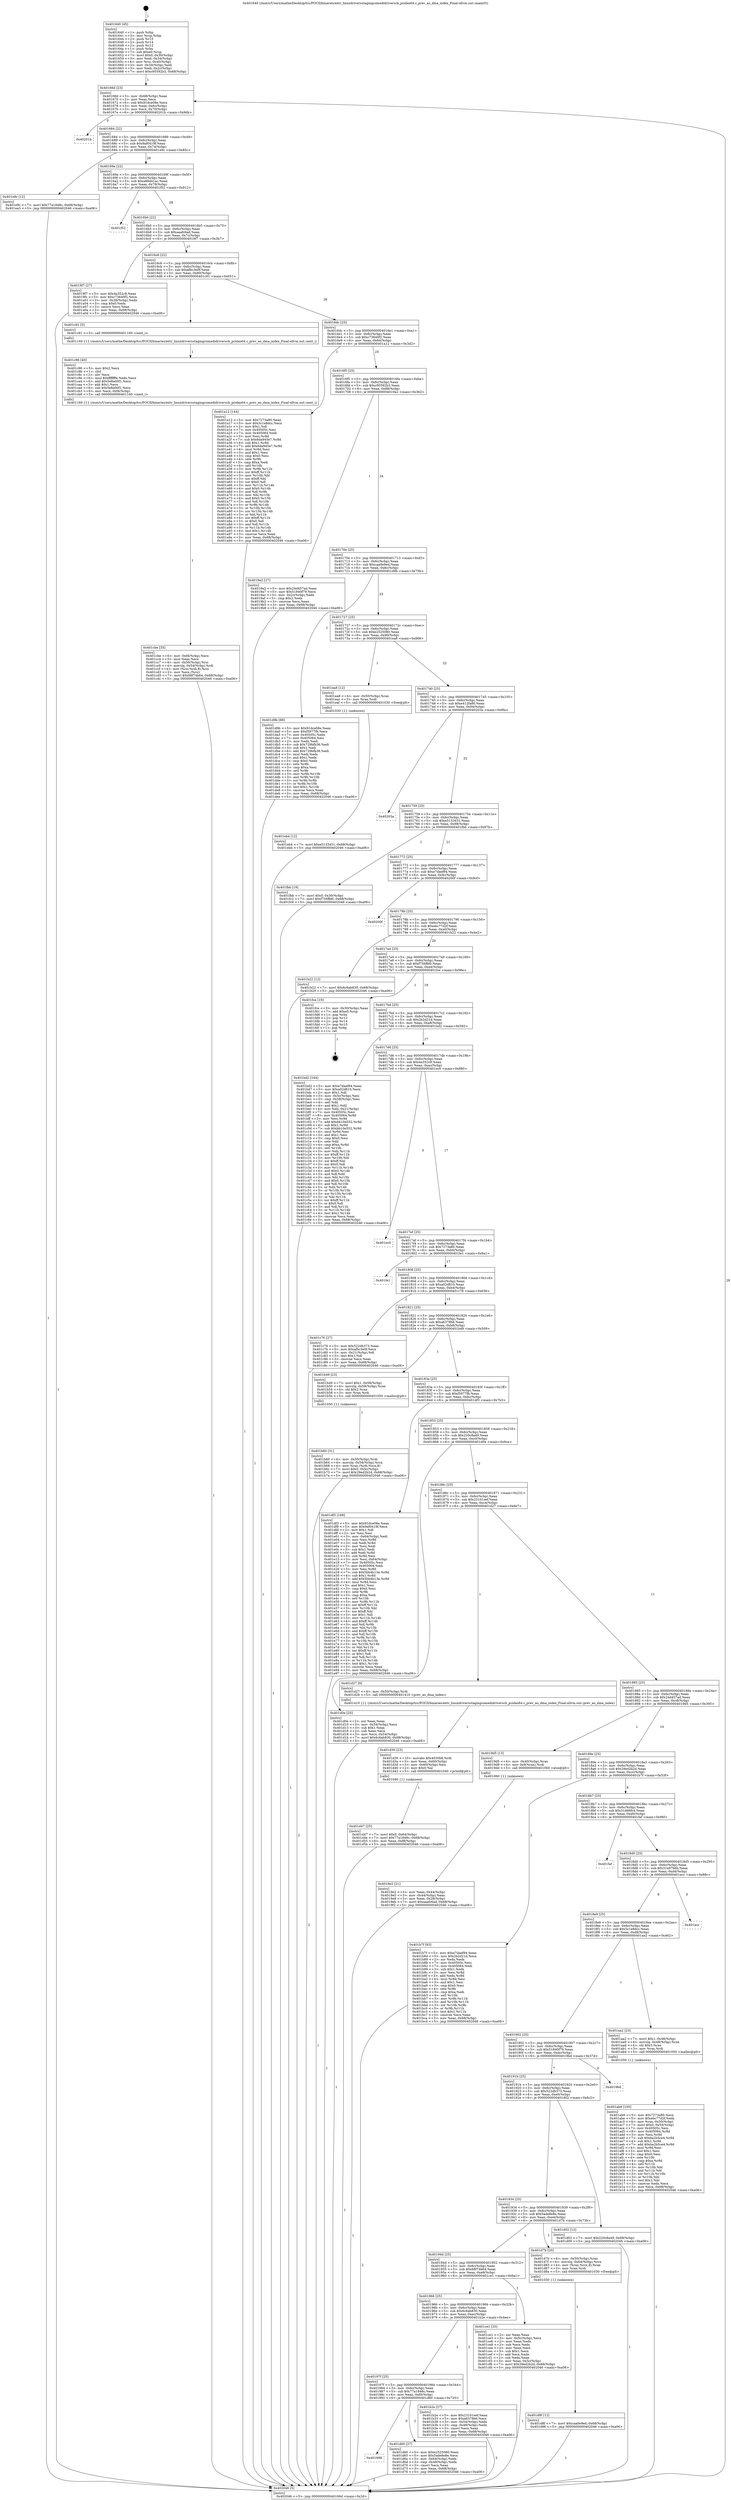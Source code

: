 digraph "0x401640" {
  label = "0x401640 (/mnt/c/Users/mathe/Desktop/tcc/POCII/binaries/extr_linuxdriversstagingcomedidriverscb_pcidas64.c_prev_ao_dma_index_Final-ollvm.out::main(0))"
  labelloc = "t"
  node[shape=record]

  Entry [label="",width=0.3,height=0.3,shape=circle,fillcolor=black,style=filled]
  "0x40166d" [label="{
     0x40166d [23]\l
     | [instrs]\l
     &nbsp;&nbsp;0x40166d \<+3\>: mov -0x68(%rbp),%eax\l
     &nbsp;&nbsp;0x401670 \<+2\>: mov %eax,%ecx\l
     &nbsp;&nbsp;0x401672 \<+6\>: sub $0x91dce08e,%ecx\l
     &nbsp;&nbsp;0x401678 \<+3\>: mov %eax,-0x6c(%rbp)\l
     &nbsp;&nbsp;0x40167b \<+3\>: mov %ecx,-0x70(%rbp)\l
     &nbsp;&nbsp;0x40167e \<+6\>: je 000000000040201b \<main+0x9db\>\l
  }"]
  "0x40201b" [label="{
     0x40201b\l
  }", style=dashed]
  "0x401684" [label="{
     0x401684 [22]\l
     | [instrs]\l
     &nbsp;&nbsp;0x401684 \<+5\>: jmp 0000000000401689 \<main+0x49\>\l
     &nbsp;&nbsp;0x401689 \<+3\>: mov -0x6c(%rbp),%eax\l
     &nbsp;&nbsp;0x40168c \<+5\>: sub $0x9af0419f,%eax\l
     &nbsp;&nbsp;0x401691 \<+3\>: mov %eax,-0x74(%rbp)\l
     &nbsp;&nbsp;0x401694 \<+6\>: je 0000000000401e9c \<main+0x85c\>\l
  }"]
  Exit [label="",width=0.3,height=0.3,shape=circle,fillcolor=black,style=filled,peripheries=2]
  "0x401e9c" [label="{
     0x401e9c [12]\l
     | [instrs]\l
     &nbsp;&nbsp;0x401e9c \<+7\>: movl $0x77a1848c,-0x68(%rbp)\l
     &nbsp;&nbsp;0x401ea3 \<+5\>: jmp 0000000000402046 \<main+0xa06\>\l
  }"]
  "0x40169a" [label="{
     0x40169a [22]\l
     | [instrs]\l
     &nbsp;&nbsp;0x40169a \<+5\>: jmp 000000000040169f \<main+0x5f\>\l
     &nbsp;&nbsp;0x40169f \<+3\>: mov -0x6c(%rbp),%eax\l
     &nbsp;&nbsp;0x4016a2 \<+5\>: sub $0xa88d41ac,%eax\l
     &nbsp;&nbsp;0x4016a7 \<+3\>: mov %eax,-0x78(%rbp)\l
     &nbsp;&nbsp;0x4016aa \<+6\>: je 0000000000401f52 \<main+0x912\>\l
  }"]
  "0x401eb4" [label="{
     0x401eb4 [12]\l
     | [instrs]\l
     &nbsp;&nbsp;0x401eb4 \<+7\>: movl $0xe5133431,-0x68(%rbp)\l
     &nbsp;&nbsp;0x401ebb \<+5\>: jmp 0000000000402046 \<main+0xa06\>\l
  }"]
  "0x401f52" [label="{
     0x401f52\l
  }", style=dashed]
  "0x4016b0" [label="{
     0x4016b0 [22]\l
     | [instrs]\l
     &nbsp;&nbsp;0x4016b0 \<+5\>: jmp 00000000004016b5 \<main+0x75\>\l
     &nbsp;&nbsp;0x4016b5 \<+3\>: mov -0x6c(%rbp),%eax\l
     &nbsp;&nbsp;0x4016b8 \<+5\>: sub $0xaaafc6ad,%eax\l
     &nbsp;&nbsp;0x4016bd \<+3\>: mov %eax,-0x7c(%rbp)\l
     &nbsp;&nbsp;0x4016c0 \<+6\>: je 00000000004019f7 \<main+0x3b7\>\l
  }"]
  "0x401d8f" [label="{
     0x401d8f [12]\l
     | [instrs]\l
     &nbsp;&nbsp;0x401d8f \<+7\>: movl $0xcaa0e9ed,-0x68(%rbp)\l
     &nbsp;&nbsp;0x401d96 \<+5\>: jmp 0000000000402046 \<main+0xa06\>\l
  }"]
  "0x4019f7" [label="{
     0x4019f7 [27]\l
     | [instrs]\l
     &nbsp;&nbsp;0x4019f7 \<+5\>: mov $0x4a352c9,%eax\l
     &nbsp;&nbsp;0x4019fc \<+5\>: mov $0xc73640f2,%ecx\l
     &nbsp;&nbsp;0x401a01 \<+3\>: mov -0x28(%rbp),%edx\l
     &nbsp;&nbsp;0x401a04 \<+3\>: cmp $0x0,%edx\l
     &nbsp;&nbsp;0x401a07 \<+3\>: cmove %ecx,%eax\l
     &nbsp;&nbsp;0x401a0a \<+3\>: mov %eax,-0x68(%rbp)\l
     &nbsp;&nbsp;0x401a0d \<+5\>: jmp 0000000000402046 \<main+0xa06\>\l
  }"]
  "0x4016c6" [label="{
     0x4016c6 [22]\l
     | [instrs]\l
     &nbsp;&nbsp;0x4016c6 \<+5\>: jmp 00000000004016cb \<main+0x8b\>\l
     &nbsp;&nbsp;0x4016cb \<+3\>: mov -0x6c(%rbp),%eax\l
     &nbsp;&nbsp;0x4016ce \<+5\>: sub $0xafbc3e0f,%eax\l
     &nbsp;&nbsp;0x4016d3 \<+3\>: mov %eax,-0x80(%rbp)\l
     &nbsp;&nbsp;0x4016d6 \<+6\>: je 0000000000401c91 \<main+0x651\>\l
  }"]
  "0x401998" [label="{
     0x401998\l
  }", style=dashed]
  "0x401c91" [label="{
     0x401c91 [5]\l
     | [instrs]\l
     &nbsp;&nbsp;0x401c91 \<+5\>: call 0000000000401160 \<next_i\>\l
     | [calls]\l
     &nbsp;&nbsp;0x401160 \{1\} (/mnt/c/Users/mathe/Desktop/tcc/POCII/binaries/extr_linuxdriversstagingcomedidriverscb_pcidas64.c_prev_ao_dma_index_Final-ollvm.out::next_i)\l
  }"]
  "0x4016dc" [label="{
     0x4016dc [25]\l
     | [instrs]\l
     &nbsp;&nbsp;0x4016dc \<+5\>: jmp 00000000004016e1 \<main+0xa1\>\l
     &nbsp;&nbsp;0x4016e1 \<+3\>: mov -0x6c(%rbp),%eax\l
     &nbsp;&nbsp;0x4016e4 \<+5\>: sub $0xc73640f2,%eax\l
     &nbsp;&nbsp;0x4016e9 \<+6\>: mov %eax,-0x84(%rbp)\l
     &nbsp;&nbsp;0x4016ef \<+6\>: je 0000000000401a12 \<main+0x3d2\>\l
  }"]
  "0x401d60" [label="{
     0x401d60 [27]\l
     | [instrs]\l
     &nbsp;&nbsp;0x401d60 \<+5\>: mov $0xe2525080,%eax\l
     &nbsp;&nbsp;0x401d65 \<+5\>: mov $0x5ade8e8e,%ecx\l
     &nbsp;&nbsp;0x401d6a \<+3\>: mov -0x64(%rbp),%edx\l
     &nbsp;&nbsp;0x401d6d \<+3\>: cmp -0x48(%rbp),%edx\l
     &nbsp;&nbsp;0x401d70 \<+3\>: cmovl %ecx,%eax\l
     &nbsp;&nbsp;0x401d73 \<+3\>: mov %eax,-0x68(%rbp)\l
     &nbsp;&nbsp;0x401d76 \<+5\>: jmp 0000000000402046 \<main+0xa06\>\l
  }"]
  "0x401a12" [label="{
     0x401a12 [144]\l
     | [instrs]\l
     &nbsp;&nbsp;0x401a12 \<+5\>: mov $0x7273a80,%eax\l
     &nbsp;&nbsp;0x401a17 \<+5\>: mov $0x3c1e8dcc,%ecx\l
     &nbsp;&nbsp;0x401a1c \<+2\>: mov $0x1,%dl\l
     &nbsp;&nbsp;0x401a1e \<+7\>: mov 0x40505c,%esi\l
     &nbsp;&nbsp;0x401a25 \<+7\>: mov 0x405064,%edi\l
     &nbsp;&nbsp;0x401a2c \<+3\>: mov %esi,%r8d\l
     &nbsp;&nbsp;0x401a2f \<+7\>: sub $0x6da945e7,%r8d\l
     &nbsp;&nbsp;0x401a36 \<+4\>: sub $0x1,%r8d\l
     &nbsp;&nbsp;0x401a3a \<+7\>: add $0x6da945e7,%r8d\l
     &nbsp;&nbsp;0x401a41 \<+4\>: imul %r8d,%esi\l
     &nbsp;&nbsp;0x401a45 \<+3\>: and $0x1,%esi\l
     &nbsp;&nbsp;0x401a48 \<+3\>: cmp $0x0,%esi\l
     &nbsp;&nbsp;0x401a4b \<+4\>: sete %r9b\l
     &nbsp;&nbsp;0x401a4f \<+3\>: cmp $0xa,%edi\l
     &nbsp;&nbsp;0x401a52 \<+4\>: setl %r10b\l
     &nbsp;&nbsp;0x401a56 \<+3\>: mov %r9b,%r11b\l
     &nbsp;&nbsp;0x401a59 \<+4\>: xor $0xff,%r11b\l
     &nbsp;&nbsp;0x401a5d \<+3\>: mov %r10b,%bl\l
     &nbsp;&nbsp;0x401a60 \<+3\>: xor $0xff,%bl\l
     &nbsp;&nbsp;0x401a63 \<+3\>: xor $0x0,%dl\l
     &nbsp;&nbsp;0x401a66 \<+3\>: mov %r11b,%r14b\l
     &nbsp;&nbsp;0x401a69 \<+4\>: and $0x0,%r14b\l
     &nbsp;&nbsp;0x401a6d \<+3\>: and %dl,%r9b\l
     &nbsp;&nbsp;0x401a70 \<+3\>: mov %bl,%r15b\l
     &nbsp;&nbsp;0x401a73 \<+4\>: and $0x0,%r15b\l
     &nbsp;&nbsp;0x401a77 \<+3\>: and %dl,%r10b\l
     &nbsp;&nbsp;0x401a7a \<+3\>: or %r9b,%r14b\l
     &nbsp;&nbsp;0x401a7d \<+3\>: or %r10b,%r15b\l
     &nbsp;&nbsp;0x401a80 \<+3\>: xor %r15b,%r14b\l
     &nbsp;&nbsp;0x401a83 \<+3\>: or %bl,%r11b\l
     &nbsp;&nbsp;0x401a86 \<+4\>: xor $0xff,%r11b\l
     &nbsp;&nbsp;0x401a8a \<+3\>: or $0x0,%dl\l
     &nbsp;&nbsp;0x401a8d \<+3\>: and %dl,%r11b\l
     &nbsp;&nbsp;0x401a90 \<+3\>: or %r11b,%r14b\l
     &nbsp;&nbsp;0x401a93 \<+4\>: test $0x1,%r14b\l
     &nbsp;&nbsp;0x401a97 \<+3\>: cmovne %ecx,%eax\l
     &nbsp;&nbsp;0x401a9a \<+3\>: mov %eax,-0x68(%rbp)\l
     &nbsp;&nbsp;0x401a9d \<+5\>: jmp 0000000000402046 \<main+0xa06\>\l
  }"]
  "0x4016f5" [label="{
     0x4016f5 [25]\l
     | [instrs]\l
     &nbsp;&nbsp;0x4016f5 \<+5\>: jmp 00000000004016fa \<main+0xba\>\l
     &nbsp;&nbsp;0x4016fa \<+3\>: mov -0x6c(%rbp),%eax\l
     &nbsp;&nbsp;0x4016fd \<+5\>: sub $0xc95592b3,%eax\l
     &nbsp;&nbsp;0x401702 \<+6\>: mov %eax,-0x88(%rbp)\l
     &nbsp;&nbsp;0x401708 \<+6\>: je 00000000004019a2 \<main+0x362\>\l
  }"]
  "0x401d47" [label="{
     0x401d47 [25]\l
     | [instrs]\l
     &nbsp;&nbsp;0x401d47 \<+7\>: movl $0x0,-0x64(%rbp)\l
     &nbsp;&nbsp;0x401d4e \<+7\>: movl $0x77a1848c,-0x68(%rbp)\l
     &nbsp;&nbsp;0x401d55 \<+6\>: mov %eax,-0xf8(%rbp)\l
     &nbsp;&nbsp;0x401d5b \<+5\>: jmp 0000000000402046 \<main+0xa06\>\l
  }"]
  "0x4019a2" [label="{
     0x4019a2 [27]\l
     | [instrs]\l
     &nbsp;&nbsp;0x4019a2 \<+5\>: mov $0x24d457ad,%eax\l
     &nbsp;&nbsp;0x4019a7 \<+5\>: mov $0x51840f79,%ecx\l
     &nbsp;&nbsp;0x4019ac \<+3\>: mov -0x2c(%rbp),%edx\l
     &nbsp;&nbsp;0x4019af \<+3\>: cmp $0x2,%edx\l
     &nbsp;&nbsp;0x4019b2 \<+3\>: cmovne %ecx,%eax\l
     &nbsp;&nbsp;0x4019b5 \<+3\>: mov %eax,-0x68(%rbp)\l
     &nbsp;&nbsp;0x4019b8 \<+5\>: jmp 0000000000402046 \<main+0xa06\>\l
  }"]
  "0x40170e" [label="{
     0x40170e [25]\l
     | [instrs]\l
     &nbsp;&nbsp;0x40170e \<+5\>: jmp 0000000000401713 \<main+0xd3\>\l
     &nbsp;&nbsp;0x401713 \<+3\>: mov -0x6c(%rbp),%eax\l
     &nbsp;&nbsp;0x401716 \<+5\>: sub $0xcaa0e9ed,%eax\l
     &nbsp;&nbsp;0x40171b \<+6\>: mov %eax,-0x8c(%rbp)\l
     &nbsp;&nbsp;0x401721 \<+6\>: je 0000000000401d9b \<main+0x75b\>\l
  }"]
  "0x402046" [label="{
     0x402046 [5]\l
     | [instrs]\l
     &nbsp;&nbsp;0x402046 \<+5\>: jmp 000000000040166d \<main+0x2d\>\l
  }"]
  "0x401640" [label="{
     0x401640 [45]\l
     | [instrs]\l
     &nbsp;&nbsp;0x401640 \<+1\>: push %rbp\l
     &nbsp;&nbsp;0x401641 \<+3\>: mov %rsp,%rbp\l
     &nbsp;&nbsp;0x401644 \<+2\>: push %r15\l
     &nbsp;&nbsp;0x401646 \<+2\>: push %r14\l
     &nbsp;&nbsp;0x401648 \<+2\>: push %r12\l
     &nbsp;&nbsp;0x40164a \<+1\>: push %rbx\l
     &nbsp;&nbsp;0x40164b \<+7\>: sub $0xe0,%rsp\l
     &nbsp;&nbsp;0x401652 \<+7\>: movl $0x0,-0x30(%rbp)\l
     &nbsp;&nbsp;0x401659 \<+3\>: mov %edi,-0x34(%rbp)\l
     &nbsp;&nbsp;0x40165c \<+4\>: mov %rsi,-0x40(%rbp)\l
     &nbsp;&nbsp;0x401660 \<+3\>: mov -0x34(%rbp),%edi\l
     &nbsp;&nbsp;0x401663 \<+3\>: mov %edi,-0x2c(%rbp)\l
     &nbsp;&nbsp;0x401666 \<+7\>: movl $0xc95592b3,-0x68(%rbp)\l
  }"]
  "0x401d30" [label="{
     0x401d30 [23]\l
     | [instrs]\l
     &nbsp;&nbsp;0x401d30 \<+10\>: movabs $0x4030b6,%rdi\l
     &nbsp;&nbsp;0x401d3a \<+3\>: mov %eax,-0x60(%rbp)\l
     &nbsp;&nbsp;0x401d3d \<+3\>: mov -0x60(%rbp),%esi\l
     &nbsp;&nbsp;0x401d40 \<+2\>: mov $0x0,%al\l
     &nbsp;&nbsp;0x401d42 \<+5\>: call 0000000000401040 \<printf@plt\>\l
     | [calls]\l
     &nbsp;&nbsp;0x401040 \{1\} (unknown)\l
  }"]
  "0x401d9b" [label="{
     0x401d9b [88]\l
     | [instrs]\l
     &nbsp;&nbsp;0x401d9b \<+5\>: mov $0x91dce08e,%eax\l
     &nbsp;&nbsp;0x401da0 \<+5\>: mov $0xf5977fb,%ecx\l
     &nbsp;&nbsp;0x401da5 \<+7\>: mov 0x40505c,%edx\l
     &nbsp;&nbsp;0x401dac \<+7\>: mov 0x405064,%esi\l
     &nbsp;&nbsp;0x401db3 \<+2\>: mov %edx,%edi\l
     &nbsp;&nbsp;0x401db5 \<+6\>: sub $0x729bfb36,%edi\l
     &nbsp;&nbsp;0x401dbb \<+3\>: sub $0x1,%edi\l
     &nbsp;&nbsp;0x401dbe \<+6\>: add $0x729bfb36,%edi\l
     &nbsp;&nbsp;0x401dc4 \<+3\>: imul %edi,%edx\l
     &nbsp;&nbsp;0x401dc7 \<+3\>: and $0x1,%edx\l
     &nbsp;&nbsp;0x401dca \<+3\>: cmp $0x0,%edx\l
     &nbsp;&nbsp;0x401dcd \<+4\>: sete %r8b\l
     &nbsp;&nbsp;0x401dd1 \<+3\>: cmp $0xa,%esi\l
     &nbsp;&nbsp;0x401dd4 \<+4\>: setl %r9b\l
     &nbsp;&nbsp;0x401dd8 \<+3\>: mov %r8b,%r10b\l
     &nbsp;&nbsp;0x401ddb \<+3\>: and %r9b,%r10b\l
     &nbsp;&nbsp;0x401dde \<+3\>: xor %r9b,%r8b\l
     &nbsp;&nbsp;0x401de1 \<+3\>: or %r8b,%r10b\l
     &nbsp;&nbsp;0x401de4 \<+4\>: test $0x1,%r10b\l
     &nbsp;&nbsp;0x401de8 \<+3\>: cmovne %ecx,%eax\l
     &nbsp;&nbsp;0x401deb \<+3\>: mov %eax,-0x68(%rbp)\l
     &nbsp;&nbsp;0x401dee \<+5\>: jmp 0000000000402046 \<main+0xa06\>\l
  }"]
  "0x401727" [label="{
     0x401727 [25]\l
     | [instrs]\l
     &nbsp;&nbsp;0x401727 \<+5\>: jmp 000000000040172c \<main+0xec\>\l
     &nbsp;&nbsp;0x40172c \<+3\>: mov -0x6c(%rbp),%eax\l
     &nbsp;&nbsp;0x40172f \<+5\>: sub $0xe2525080,%eax\l
     &nbsp;&nbsp;0x401734 \<+6\>: mov %eax,-0x90(%rbp)\l
     &nbsp;&nbsp;0x40173a \<+6\>: je 0000000000401ea8 \<main+0x868\>\l
  }"]
  "0x401cbe" [label="{
     0x401cbe [35]\l
     | [instrs]\l
     &nbsp;&nbsp;0x401cbe \<+6\>: mov -0xf4(%rbp),%ecx\l
     &nbsp;&nbsp;0x401cc4 \<+3\>: imul %eax,%ecx\l
     &nbsp;&nbsp;0x401cc7 \<+4\>: mov -0x50(%rbp),%rsi\l
     &nbsp;&nbsp;0x401ccb \<+4\>: movslq -0x54(%rbp),%rdi\l
     &nbsp;&nbsp;0x401ccf \<+4\>: mov (%rsi,%rdi,8),%rsi\l
     &nbsp;&nbsp;0x401cd3 \<+2\>: mov %ecx,(%rsi)\l
     &nbsp;&nbsp;0x401cd5 \<+7\>: movl $0x68f74b64,-0x68(%rbp)\l
     &nbsp;&nbsp;0x401cdc \<+5\>: jmp 0000000000402046 \<main+0xa06\>\l
  }"]
  "0x401ea8" [label="{
     0x401ea8 [12]\l
     | [instrs]\l
     &nbsp;&nbsp;0x401ea8 \<+4\>: mov -0x50(%rbp),%rax\l
     &nbsp;&nbsp;0x401eac \<+3\>: mov %rax,%rdi\l
     &nbsp;&nbsp;0x401eaf \<+5\>: call 0000000000401030 \<free@plt\>\l
     | [calls]\l
     &nbsp;&nbsp;0x401030 \{1\} (unknown)\l
  }"]
  "0x401740" [label="{
     0x401740 [25]\l
     | [instrs]\l
     &nbsp;&nbsp;0x401740 \<+5\>: jmp 0000000000401745 \<main+0x105\>\l
     &nbsp;&nbsp;0x401745 \<+3\>: mov -0x6c(%rbp),%eax\l
     &nbsp;&nbsp;0x401748 \<+5\>: sub $0xe412fa80,%eax\l
     &nbsp;&nbsp;0x40174d \<+6\>: mov %eax,-0x94(%rbp)\l
     &nbsp;&nbsp;0x401753 \<+6\>: je 000000000040203a \<main+0x9fa\>\l
  }"]
  "0x401c96" [label="{
     0x401c96 [40]\l
     | [instrs]\l
     &nbsp;&nbsp;0x401c96 \<+5\>: mov $0x2,%ecx\l
     &nbsp;&nbsp;0x401c9b \<+1\>: cltd\l
     &nbsp;&nbsp;0x401c9c \<+2\>: idiv %ecx\l
     &nbsp;&nbsp;0x401c9e \<+6\>: imul $0xfffffffe,%edx,%ecx\l
     &nbsp;&nbsp;0x401ca4 \<+6\>: add $0x5e8a00f1,%ecx\l
     &nbsp;&nbsp;0x401caa \<+3\>: add $0x1,%ecx\l
     &nbsp;&nbsp;0x401cad \<+6\>: sub $0x5e8a00f1,%ecx\l
     &nbsp;&nbsp;0x401cb3 \<+6\>: mov %ecx,-0xf4(%rbp)\l
     &nbsp;&nbsp;0x401cb9 \<+5\>: call 0000000000401160 \<next_i\>\l
     | [calls]\l
     &nbsp;&nbsp;0x401160 \{1\} (/mnt/c/Users/mathe/Desktop/tcc/POCII/binaries/extr_linuxdriversstagingcomedidriverscb_pcidas64.c_prev_ao_dma_index_Final-ollvm.out::next_i)\l
  }"]
  "0x40203a" [label="{
     0x40203a\l
  }", style=dashed]
  "0x401759" [label="{
     0x401759 [25]\l
     | [instrs]\l
     &nbsp;&nbsp;0x401759 \<+5\>: jmp 000000000040175e \<main+0x11e\>\l
     &nbsp;&nbsp;0x40175e \<+3\>: mov -0x6c(%rbp),%eax\l
     &nbsp;&nbsp;0x401761 \<+5\>: sub $0xe5133431,%eax\l
     &nbsp;&nbsp;0x401766 \<+6\>: mov %eax,-0x98(%rbp)\l
     &nbsp;&nbsp;0x40176c \<+6\>: je 0000000000401fbb \<main+0x97b\>\l
  }"]
  "0x401b60" [label="{
     0x401b60 [31]\l
     | [instrs]\l
     &nbsp;&nbsp;0x401b60 \<+4\>: mov -0x50(%rbp),%rdi\l
     &nbsp;&nbsp;0x401b64 \<+4\>: movslq -0x54(%rbp),%rcx\l
     &nbsp;&nbsp;0x401b68 \<+4\>: mov %rax,(%rdi,%rcx,8)\l
     &nbsp;&nbsp;0x401b6c \<+7\>: movl $0x0,-0x5c(%rbp)\l
     &nbsp;&nbsp;0x401b73 \<+7\>: movl $0x29ed2b2d,-0x68(%rbp)\l
     &nbsp;&nbsp;0x401b7a \<+5\>: jmp 0000000000402046 \<main+0xa06\>\l
  }"]
  "0x401fbb" [label="{
     0x401fbb [19]\l
     | [instrs]\l
     &nbsp;&nbsp;0x401fbb \<+7\>: movl $0x0,-0x30(%rbp)\l
     &nbsp;&nbsp;0x401fc2 \<+7\>: movl $0xf756ffd0,-0x68(%rbp)\l
     &nbsp;&nbsp;0x401fc9 \<+5\>: jmp 0000000000402046 \<main+0xa06\>\l
  }"]
  "0x401772" [label="{
     0x401772 [25]\l
     | [instrs]\l
     &nbsp;&nbsp;0x401772 \<+5\>: jmp 0000000000401777 \<main+0x137\>\l
     &nbsp;&nbsp;0x401777 \<+3\>: mov -0x6c(%rbp),%eax\l
     &nbsp;&nbsp;0x40177a \<+5\>: sub $0xe7daef94,%eax\l
     &nbsp;&nbsp;0x40177f \<+6\>: mov %eax,-0x9c(%rbp)\l
     &nbsp;&nbsp;0x401785 \<+6\>: je 000000000040200f \<main+0x9cf\>\l
  }"]
  "0x40197f" [label="{
     0x40197f [25]\l
     | [instrs]\l
     &nbsp;&nbsp;0x40197f \<+5\>: jmp 0000000000401984 \<main+0x344\>\l
     &nbsp;&nbsp;0x401984 \<+3\>: mov -0x6c(%rbp),%eax\l
     &nbsp;&nbsp;0x401987 \<+5\>: sub $0x77a1848c,%eax\l
     &nbsp;&nbsp;0x40198c \<+6\>: mov %eax,-0xf0(%rbp)\l
     &nbsp;&nbsp;0x401992 \<+6\>: je 0000000000401d60 \<main+0x720\>\l
  }"]
  "0x40200f" [label="{
     0x40200f\l
  }", style=dashed]
  "0x40178b" [label="{
     0x40178b [25]\l
     | [instrs]\l
     &nbsp;&nbsp;0x40178b \<+5\>: jmp 0000000000401790 \<main+0x150\>\l
     &nbsp;&nbsp;0x401790 \<+3\>: mov -0x6c(%rbp),%eax\l
     &nbsp;&nbsp;0x401793 \<+5\>: sub $0xebc77d2f,%eax\l
     &nbsp;&nbsp;0x401798 \<+6\>: mov %eax,-0xa0(%rbp)\l
     &nbsp;&nbsp;0x40179e \<+6\>: je 0000000000401b22 \<main+0x4e2\>\l
  }"]
  "0x401b2e" [label="{
     0x401b2e [27]\l
     | [instrs]\l
     &nbsp;&nbsp;0x401b2e \<+5\>: mov $0x23101eef,%eax\l
     &nbsp;&nbsp;0x401b33 \<+5\>: mov $0xa6378b6,%ecx\l
     &nbsp;&nbsp;0x401b38 \<+3\>: mov -0x54(%rbp),%edx\l
     &nbsp;&nbsp;0x401b3b \<+3\>: cmp -0x48(%rbp),%edx\l
     &nbsp;&nbsp;0x401b3e \<+3\>: cmovl %ecx,%eax\l
     &nbsp;&nbsp;0x401b41 \<+3\>: mov %eax,-0x68(%rbp)\l
     &nbsp;&nbsp;0x401b44 \<+5\>: jmp 0000000000402046 \<main+0xa06\>\l
  }"]
  "0x401b22" [label="{
     0x401b22 [12]\l
     | [instrs]\l
     &nbsp;&nbsp;0x401b22 \<+7\>: movl $0x6c6ab830,-0x68(%rbp)\l
     &nbsp;&nbsp;0x401b29 \<+5\>: jmp 0000000000402046 \<main+0xa06\>\l
  }"]
  "0x4017a4" [label="{
     0x4017a4 [25]\l
     | [instrs]\l
     &nbsp;&nbsp;0x4017a4 \<+5\>: jmp 00000000004017a9 \<main+0x169\>\l
     &nbsp;&nbsp;0x4017a9 \<+3\>: mov -0x6c(%rbp),%eax\l
     &nbsp;&nbsp;0x4017ac \<+5\>: sub $0xf756ffd0,%eax\l
     &nbsp;&nbsp;0x4017b1 \<+6\>: mov %eax,-0xa4(%rbp)\l
     &nbsp;&nbsp;0x4017b7 \<+6\>: je 0000000000401fce \<main+0x98e\>\l
  }"]
  "0x401966" [label="{
     0x401966 [25]\l
     | [instrs]\l
     &nbsp;&nbsp;0x401966 \<+5\>: jmp 000000000040196b \<main+0x32b\>\l
     &nbsp;&nbsp;0x40196b \<+3\>: mov -0x6c(%rbp),%eax\l
     &nbsp;&nbsp;0x40196e \<+5\>: sub $0x6c6ab830,%eax\l
     &nbsp;&nbsp;0x401973 \<+6\>: mov %eax,-0xec(%rbp)\l
     &nbsp;&nbsp;0x401979 \<+6\>: je 0000000000401b2e \<main+0x4ee\>\l
  }"]
  "0x401fce" [label="{
     0x401fce [19]\l
     | [instrs]\l
     &nbsp;&nbsp;0x401fce \<+3\>: mov -0x30(%rbp),%eax\l
     &nbsp;&nbsp;0x401fd1 \<+7\>: add $0xe0,%rsp\l
     &nbsp;&nbsp;0x401fd8 \<+1\>: pop %rbx\l
     &nbsp;&nbsp;0x401fd9 \<+2\>: pop %r12\l
     &nbsp;&nbsp;0x401fdb \<+2\>: pop %r14\l
     &nbsp;&nbsp;0x401fdd \<+2\>: pop %r15\l
     &nbsp;&nbsp;0x401fdf \<+1\>: pop %rbp\l
     &nbsp;&nbsp;0x401fe0 \<+1\>: ret\l
  }"]
  "0x4017bd" [label="{
     0x4017bd [25]\l
     | [instrs]\l
     &nbsp;&nbsp;0x4017bd \<+5\>: jmp 00000000004017c2 \<main+0x182\>\l
     &nbsp;&nbsp;0x4017c2 \<+3\>: mov -0x6c(%rbp),%eax\l
     &nbsp;&nbsp;0x4017c5 \<+5\>: sub $0x2b2d21d,%eax\l
     &nbsp;&nbsp;0x4017ca \<+6\>: mov %eax,-0xa8(%rbp)\l
     &nbsp;&nbsp;0x4017d0 \<+6\>: je 0000000000401bd2 \<main+0x592\>\l
  }"]
  "0x401ce1" [label="{
     0x401ce1 [33]\l
     | [instrs]\l
     &nbsp;&nbsp;0x401ce1 \<+2\>: xor %eax,%eax\l
     &nbsp;&nbsp;0x401ce3 \<+3\>: mov -0x5c(%rbp),%ecx\l
     &nbsp;&nbsp;0x401ce6 \<+2\>: mov %eax,%edx\l
     &nbsp;&nbsp;0x401ce8 \<+2\>: sub %ecx,%edx\l
     &nbsp;&nbsp;0x401cea \<+2\>: mov %eax,%ecx\l
     &nbsp;&nbsp;0x401cec \<+3\>: sub $0x1,%ecx\l
     &nbsp;&nbsp;0x401cef \<+2\>: add %ecx,%edx\l
     &nbsp;&nbsp;0x401cf1 \<+2\>: sub %edx,%eax\l
     &nbsp;&nbsp;0x401cf3 \<+3\>: mov %eax,-0x5c(%rbp)\l
     &nbsp;&nbsp;0x401cf6 \<+7\>: movl $0x29ed2b2d,-0x68(%rbp)\l
     &nbsp;&nbsp;0x401cfd \<+5\>: jmp 0000000000402046 \<main+0xa06\>\l
  }"]
  "0x401bd2" [label="{
     0x401bd2 [164]\l
     | [instrs]\l
     &nbsp;&nbsp;0x401bd2 \<+5\>: mov $0xe7daef94,%eax\l
     &nbsp;&nbsp;0x401bd7 \<+5\>: mov $0xa02d810,%ecx\l
     &nbsp;&nbsp;0x401bdc \<+2\>: mov $0x1,%dl\l
     &nbsp;&nbsp;0x401bde \<+3\>: mov -0x5c(%rbp),%esi\l
     &nbsp;&nbsp;0x401be1 \<+3\>: cmp -0x58(%rbp),%esi\l
     &nbsp;&nbsp;0x401be4 \<+4\>: setl %dil\l
     &nbsp;&nbsp;0x401be8 \<+4\>: and $0x1,%dil\l
     &nbsp;&nbsp;0x401bec \<+4\>: mov %dil,-0x21(%rbp)\l
     &nbsp;&nbsp;0x401bf0 \<+7\>: mov 0x40505c,%esi\l
     &nbsp;&nbsp;0x401bf7 \<+8\>: mov 0x405064,%r8d\l
     &nbsp;&nbsp;0x401bff \<+3\>: mov %esi,%r9d\l
     &nbsp;&nbsp;0x401c02 \<+7\>: add $0xbb10e552,%r9d\l
     &nbsp;&nbsp;0x401c09 \<+4\>: sub $0x1,%r9d\l
     &nbsp;&nbsp;0x401c0d \<+7\>: sub $0xbb10e552,%r9d\l
     &nbsp;&nbsp;0x401c14 \<+4\>: imul %r9d,%esi\l
     &nbsp;&nbsp;0x401c18 \<+3\>: and $0x1,%esi\l
     &nbsp;&nbsp;0x401c1b \<+3\>: cmp $0x0,%esi\l
     &nbsp;&nbsp;0x401c1e \<+4\>: sete %dil\l
     &nbsp;&nbsp;0x401c22 \<+4\>: cmp $0xa,%r8d\l
     &nbsp;&nbsp;0x401c26 \<+4\>: setl %r10b\l
     &nbsp;&nbsp;0x401c2a \<+3\>: mov %dil,%r11b\l
     &nbsp;&nbsp;0x401c2d \<+4\>: xor $0xff,%r11b\l
     &nbsp;&nbsp;0x401c31 \<+3\>: mov %r10b,%bl\l
     &nbsp;&nbsp;0x401c34 \<+3\>: xor $0xff,%bl\l
     &nbsp;&nbsp;0x401c37 \<+3\>: xor $0x0,%dl\l
     &nbsp;&nbsp;0x401c3a \<+3\>: mov %r11b,%r14b\l
     &nbsp;&nbsp;0x401c3d \<+4\>: and $0x0,%r14b\l
     &nbsp;&nbsp;0x401c41 \<+3\>: and %dl,%dil\l
     &nbsp;&nbsp;0x401c44 \<+3\>: mov %bl,%r15b\l
     &nbsp;&nbsp;0x401c47 \<+4\>: and $0x0,%r15b\l
     &nbsp;&nbsp;0x401c4b \<+3\>: and %dl,%r10b\l
     &nbsp;&nbsp;0x401c4e \<+3\>: or %dil,%r14b\l
     &nbsp;&nbsp;0x401c51 \<+3\>: or %r10b,%r15b\l
     &nbsp;&nbsp;0x401c54 \<+3\>: xor %r15b,%r14b\l
     &nbsp;&nbsp;0x401c57 \<+3\>: or %bl,%r11b\l
     &nbsp;&nbsp;0x401c5a \<+4\>: xor $0xff,%r11b\l
     &nbsp;&nbsp;0x401c5e \<+3\>: or $0x0,%dl\l
     &nbsp;&nbsp;0x401c61 \<+3\>: and %dl,%r11b\l
     &nbsp;&nbsp;0x401c64 \<+3\>: or %r11b,%r14b\l
     &nbsp;&nbsp;0x401c67 \<+4\>: test $0x1,%r14b\l
     &nbsp;&nbsp;0x401c6b \<+3\>: cmovne %ecx,%eax\l
     &nbsp;&nbsp;0x401c6e \<+3\>: mov %eax,-0x68(%rbp)\l
     &nbsp;&nbsp;0x401c71 \<+5\>: jmp 0000000000402046 \<main+0xa06\>\l
  }"]
  "0x4017d6" [label="{
     0x4017d6 [25]\l
     | [instrs]\l
     &nbsp;&nbsp;0x4017d6 \<+5\>: jmp 00000000004017db \<main+0x19b\>\l
     &nbsp;&nbsp;0x4017db \<+3\>: mov -0x6c(%rbp),%eax\l
     &nbsp;&nbsp;0x4017de \<+5\>: sub $0x4a352c9,%eax\l
     &nbsp;&nbsp;0x4017e3 \<+6\>: mov %eax,-0xac(%rbp)\l
     &nbsp;&nbsp;0x4017e9 \<+6\>: je 0000000000401ec0 \<main+0x880\>\l
  }"]
  "0x40194d" [label="{
     0x40194d [25]\l
     | [instrs]\l
     &nbsp;&nbsp;0x40194d \<+5\>: jmp 0000000000401952 \<main+0x312\>\l
     &nbsp;&nbsp;0x401952 \<+3\>: mov -0x6c(%rbp),%eax\l
     &nbsp;&nbsp;0x401955 \<+5\>: sub $0x68f74b64,%eax\l
     &nbsp;&nbsp;0x40195a \<+6\>: mov %eax,-0xe8(%rbp)\l
     &nbsp;&nbsp;0x401960 \<+6\>: je 0000000000401ce1 \<main+0x6a1\>\l
  }"]
  "0x401ec0" [label="{
     0x401ec0\l
  }", style=dashed]
  "0x4017ef" [label="{
     0x4017ef [25]\l
     | [instrs]\l
     &nbsp;&nbsp;0x4017ef \<+5\>: jmp 00000000004017f4 \<main+0x1b4\>\l
     &nbsp;&nbsp;0x4017f4 \<+3\>: mov -0x6c(%rbp),%eax\l
     &nbsp;&nbsp;0x4017f7 \<+5\>: sub $0x7273a80,%eax\l
     &nbsp;&nbsp;0x4017fc \<+6\>: mov %eax,-0xb0(%rbp)\l
     &nbsp;&nbsp;0x401802 \<+6\>: je 0000000000401fe1 \<main+0x9a1\>\l
  }"]
  "0x401d7b" [label="{
     0x401d7b [20]\l
     | [instrs]\l
     &nbsp;&nbsp;0x401d7b \<+4\>: mov -0x50(%rbp),%rax\l
     &nbsp;&nbsp;0x401d7f \<+4\>: movslq -0x64(%rbp),%rcx\l
     &nbsp;&nbsp;0x401d83 \<+4\>: mov (%rax,%rcx,8),%rax\l
     &nbsp;&nbsp;0x401d87 \<+3\>: mov %rax,%rdi\l
     &nbsp;&nbsp;0x401d8a \<+5\>: call 0000000000401030 \<free@plt\>\l
     | [calls]\l
     &nbsp;&nbsp;0x401030 \{1\} (unknown)\l
  }"]
  "0x401fe1" [label="{
     0x401fe1\l
  }", style=dashed]
  "0x401808" [label="{
     0x401808 [25]\l
     | [instrs]\l
     &nbsp;&nbsp;0x401808 \<+5\>: jmp 000000000040180d \<main+0x1cd\>\l
     &nbsp;&nbsp;0x40180d \<+3\>: mov -0x6c(%rbp),%eax\l
     &nbsp;&nbsp;0x401810 \<+5\>: sub $0xa02d810,%eax\l
     &nbsp;&nbsp;0x401815 \<+6\>: mov %eax,-0xb4(%rbp)\l
     &nbsp;&nbsp;0x40181b \<+6\>: je 0000000000401c76 \<main+0x636\>\l
  }"]
  "0x401934" [label="{
     0x401934 [25]\l
     | [instrs]\l
     &nbsp;&nbsp;0x401934 \<+5\>: jmp 0000000000401939 \<main+0x2f9\>\l
     &nbsp;&nbsp;0x401939 \<+3\>: mov -0x6c(%rbp),%eax\l
     &nbsp;&nbsp;0x40193c \<+5\>: sub $0x5ade8e8e,%eax\l
     &nbsp;&nbsp;0x401941 \<+6\>: mov %eax,-0xe4(%rbp)\l
     &nbsp;&nbsp;0x401947 \<+6\>: je 0000000000401d7b \<main+0x73b\>\l
  }"]
  "0x401c76" [label="{
     0x401c76 [27]\l
     | [instrs]\l
     &nbsp;&nbsp;0x401c76 \<+5\>: mov $0x522db373,%eax\l
     &nbsp;&nbsp;0x401c7b \<+5\>: mov $0xafbc3e0f,%ecx\l
     &nbsp;&nbsp;0x401c80 \<+3\>: mov -0x21(%rbp),%dl\l
     &nbsp;&nbsp;0x401c83 \<+3\>: test $0x1,%dl\l
     &nbsp;&nbsp;0x401c86 \<+3\>: cmovne %ecx,%eax\l
     &nbsp;&nbsp;0x401c89 \<+3\>: mov %eax,-0x68(%rbp)\l
     &nbsp;&nbsp;0x401c8c \<+5\>: jmp 0000000000402046 \<main+0xa06\>\l
  }"]
  "0x401821" [label="{
     0x401821 [25]\l
     | [instrs]\l
     &nbsp;&nbsp;0x401821 \<+5\>: jmp 0000000000401826 \<main+0x1e6\>\l
     &nbsp;&nbsp;0x401826 \<+3\>: mov -0x6c(%rbp),%eax\l
     &nbsp;&nbsp;0x401829 \<+5\>: sub $0xa6378b6,%eax\l
     &nbsp;&nbsp;0x40182e \<+6\>: mov %eax,-0xb8(%rbp)\l
     &nbsp;&nbsp;0x401834 \<+6\>: je 0000000000401b49 \<main+0x509\>\l
  }"]
  "0x401d02" [label="{
     0x401d02 [12]\l
     | [instrs]\l
     &nbsp;&nbsp;0x401d02 \<+7\>: movl $0x220c8a49,-0x68(%rbp)\l
     &nbsp;&nbsp;0x401d09 \<+5\>: jmp 0000000000402046 \<main+0xa06\>\l
  }"]
  "0x401b49" [label="{
     0x401b49 [23]\l
     | [instrs]\l
     &nbsp;&nbsp;0x401b49 \<+7\>: movl $0x1,-0x58(%rbp)\l
     &nbsp;&nbsp;0x401b50 \<+4\>: movslq -0x58(%rbp),%rax\l
     &nbsp;&nbsp;0x401b54 \<+4\>: shl $0x2,%rax\l
     &nbsp;&nbsp;0x401b58 \<+3\>: mov %rax,%rdi\l
     &nbsp;&nbsp;0x401b5b \<+5\>: call 0000000000401050 \<malloc@plt\>\l
     | [calls]\l
     &nbsp;&nbsp;0x401050 \{1\} (unknown)\l
  }"]
  "0x40183a" [label="{
     0x40183a [25]\l
     | [instrs]\l
     &nbsp;&nbsp;0x40183a \<+5\>: jmp 000000000040183f \<main+0x1ff\>\l
     &nbsp;&nbsp;0x40183f \<+3\>: mov -0x6c(%rbp),%eax\l
     &nbsp;&nbsp;0x401842 \<+5\>: sub $0xf5977fb,%eax\l
     &nbsp;&nbsp;0x401847 \<+6\>: mov %eax,-0xbc(%rbp)\l
     &nbsp;&nbsp;0x40184d \<+6\>: je 0000000000401df3 \<main+0x7b3\>\l
  }"]
  "0x40191b" [label="{
     0x40191b [25]\l
     | [instrs]\l
     &nbsp;&nbsp;0x40191b \<+5\>: jmp 0000000000401920 \<main+0x2e0\>\l
     &nbsp;&nbsp;0x401920 \<+3\>: mov -0x6c(%rbp),%eax\l
     &nbsp;&nbsp;0x401923 \<+5\>: sub $0x522db373,%eax\l
     &nbsp;&nbsp;0x401928 \<+6\>: mov %eax,-0xe0(%rbp)\l
     &nbsp;&nbsp;0x40192e \<+6\>: je 0000000000401d02 \<main+0x6c2\>\l
  }"]
  "0x401df3" [label="{
     0x401df3 [169]\l
     | [instrs]\l
     &nbsp;&nbsp;0x401df3 \<+5\>: mov $0x91dce08e,%eax\l
     &nbsp;&nbsp;0x401df8 \<+5\>: mov $0x9af0419f,%ecx\l
     &nbsp;&nbsp;0x401dfd \<+2\>: mov $0x1,%dl\l
     &nbsp;&nbsp;0x401dff \<+2\>: xor %esi,%esi\l
     &nbsp;&nbsp;0x401e01 \<+3\>: mov -0x64(%rbp),%edi\l
     &nbsp;&nbsp;0x401e04 \<+3\>: mov %esi,%r8d\l
     &nbsp;&nbsp;0x401e07 \<+3\>: sub %edi,%r8d\l
     &nbsp;&nbsp;0x401e0a \<+2\>: mov %esi,%edi\l
     &nbsp;&nbsp;0x401e0c \<+3\>: sub $0x1,%edi\l
     &nbsp;&nbsp;0x401e0f \<+3\>: add %edi,%r8d\l
     &nbsp;&nbsp;0x401e12 \<+3\>: sub %r8d,%esi\l
     &nbsp;&nbsp;0x401e15 \<+3\>: mov %esi,-0x64(%rbp)\l
     &nbsp;&nbsp;0x401e18 \<+7\>: mov 0x40505c,%esi\l
     &nbsp;&nbsp;0x401e1f \<+7\>: mov 0x405064,%edi\l
     &nbsp;&nbsp;0x401e26 \<+3\>: mov %esi,%r8d\l
     &nbsp;&nbsp;0x401e29 \<+7\>: sub $0x5bb4b13e,%r8d\l
     &nbsp;&nbsp;0x401e30 \<+4\>: sub $0x1,%r8d\l
     &nbsp;&nbsp;0x401e34 \<+7\>: add $0x5bb4b13e,%r8d\l
     &nbsp;&nbsp;0x401e3b \<+4\>: imul %r8d,%esi\l
     &nbsp;&nbsp;0x401e3f \<+3\>: and $0x1,%esi\l
     &nbsp;&nbsp;0x401e42 \<+3\>: cmp $0x0,%esi\l
     &nbsp;&nbsp;0x401e45 \<+4\>: sete %r9b\l
     &nbsp;&nbsp;0x401e49 \<+3\>: cmp $0xa,%edi\l
     &nbsp;&nbsp;0x401e4c \<+4\>: setl %r10b\l
     &nbsp;&nbsp;0x401e50 \<+3\>: mov %r9b,%r11b\l
     &nbsp;&nbsp;0x401e53 \<+4\>: xor $0xff,%r11b\l
     &nbsp;&nbsp;0x401e57 \<+3\>: mov %r10b,%bl\l
     &nbsp;&nbsp;0x401e5a \<+3\>: xor $0xff,%bl\l
     &nbsp;&nbsp;0x401e5d \<+3\>: xor $0x1,%dl\l
     &nbsp;&nbsp;0x401e60 \<+3\>: mov %r11b,%r14b\l
     &nbsp;&nbsp;0x401e63 \<+4\>: and $0xff,%r14b\l
     &nbsp;&nbsp;0x401e67 \<+3\>: and %dl,%r9b\l
     &nbsp;&nbsp;0x401e6a \<+3\>: mov %bl,%r15b\l
     &nbsp;&nbsp;0x401e6d \<+4\>: and $0xff,%r15b\l
     &nbsp;&nbsp;0x401e71 \<+3\>: and %dl,%r10b\l
     &nbsp;&nbsp;0x401e74 \<+3\>: or %r9b,%r14b\l
     &nbsp;&nbsp;0x401e77 \<+3\>: or %r10b,%r15b\l
     &nbsp;&nbsp;0x401e7a \<+3\>: xor %r15b,%r14b\l
     &nbsp;&nbsp;0x401e7d \<+3\>: or %bl,%r11b\l
     &nbsp;&nbsp;0x401e80 \<+4\>: xor $0xff,%r11b\l
     &nbsp;&nbsp;0x401e84 \<+3\>: or $0x1,%dl\l
     &nbsp;&nbsp;0x401e87 \<+3\>: and %dl,%r11b\l
     &nbsp;&nbsp;0x401e8a \<+3\>: or %r11b,%r14b\l
     &nbsp;&nbsp;0x401e8d \<+4\>: test $0x1,%r14b\l
     &nbsp;&nbsp;0x401e91 \<+3\>: cmovne %ecx,%eax\l
     &nbsp;&nbsp;0x401e94 \<+3\>: mov %eax,-0x68(%rbp)\l
     &nbsp;&nbsp;0x401e97 \<+5\>: jmp 0000000000402046 \<main+0xa06\>\l
  }"]
  "0x401853" [label="{
     0x401853 [25]\l
     | [instrs]\l
     &nbsp;&nbsp;0x401853 \<+5\>: jmp 0000000000401858 \<main+0x218\>\l
     &nbsp;&nbsp;0x401858 \<+3\>: mov -0x6c(%rbp),%eax\l
     &nbsp;&nbsp;0x40185b \<+5\>: sub $0x220c8a49,%eax\l
     &nbsp;&nbsp;0x401860 \<+6\>: mov %eax,-0xc0(%rbp)\l
     &nbsp;&nbsp;0x401866 \<+6\>: je 0000000000401d0e \<main+0x6ce\>\l
  }"]
  "0x4019bd" [label="{
     0x4019bd\l
  }", style=dashed]
  "0x401d0e" [label="{
     0x401d0e [25]\l
     | [instrs]\l
     &nbsp;&nbsp;0x401d0e \<+2\>: xor %eax,%eax\l
     &nbsp;&nbsp;0x401d10 \<+3\>: mov -0x54(%rbp),%ecx\l
     &nbsp;&nbsp;0x401d13 \<+3\>: sub $0x1,%eax\l
     &nbsp;&nbsp;0x401d16 \<+2\>: sub %eax,%ecx\l
     &nbsp;&nbsp;0x401d18 \<+3\>: mov %ecx,-0x54(%rbp)\l
     &nbsp;&nbsp;0x401d1b \<+7\>: movl $0x6c6ab830,-0x68(%rbp)\l
     &nbsp;&nbsp;0x401d22 \<+5\>: jmp 0000000000402046 \<main+0xa06\>\l
  }"]
  "0x40186c" [label="{
     0x40186c [25]\l
     | [instrs]\l
     &nbsp;&nbsp;0x40186c \<+5\>: jmp 0000000000401871 \<main+0x231\>\l
     &nbsp;&nbsp;0x401871 \<+3\>: mov -0x6c(%rbp),%eax\l
     &nbsp;&nbsp;0x401874 \<+5\>: sub $0x23101eef,%eax\l
     &nbsp;&nbsp;0x401879 \<+6\>: mov %eax,-0xc4(%rbp)\l
     &nbsp;&nbsp;0x40187f \<+6\>: je 0000000000401d27 \<main+0x6e7\>\l
  }"]
  "0x401ab9" [label="{
     0x401ab9 [105]\l
     | [instrs]\l
     &nbsp;&nbsp;0x401ab9 \<+5\>: mov $0x7273a80,%ecx\l
     &nbsp;&nbsp;0x401abe \<+5\>: mov $0xebc77d2f,%edx\l
     &nbsp;&nbsp;0x401ac3 \<+4\>: mov %rax,-0x50(%rbp)\l
     &nbsp;&nbsp;0x401ac7 \<+7\>: movl $0x0,-0x54(%rbp)\l
     &nbsp;&nbsp;0x401ace \<+7\>: mov 0x40505c,%esi\l
     &nbsp;&nbsp;0x401ad5 \<+8\>: mov 0x405064,%r8d\l
     &nbsp;&nbsp;0x401add \<+3\>: mov %esi,%r9d\l
     &nbsp;&nbsp;0x401ae0 \<+7\>: sub $0xba2b5ce4,%r9d\l
     &nbsp;&nbsp;0x401ae7 \<+4\>: sub $0x1,%r9d\l
     &nbsp;&nbsp;0x401aeb \<+7\>: add $0xba2b5ce4,%r9d\l
     &nbsp;&nbsp;0x401af2 \<+4\>: imul %r9d,%esi\l
     &nbsp;&nbsp;0x401af6 \<+3\>: and $0x1,%esi\l
     &nbsp;&nbsp;0x401af9 \<+3\>: cmp $0x0,%esi\l
     &nbsp;&nbsp;0x401afc \<+4\>: sete %r10b\l
     &nbsp;&nbsp;0x401b00 \<+4\>: cmp $0xa,%r8d\l
     &nbsp;&nbsp;0x401b04 \<+4\>: setl %r11b\l
     &nbsp;&nbsp;0x401b08 \<+3\>: mov %r10b,%bl\l
     &nbsp;&nbsp;0x401b0b \<+3\>: and %r11b,%bl\l
     &nbsp;&nbsp;0x401b0e \<+3\>: xor %r11b,%r10b\l
     &nbsp;&nbsp;0x401b11 \<+3\>: or %r10b,%bl\l
     &nbsp;&nbsp;0x401b14 \<+3\>: test $0x1,%bl\l
     &nbsp;&nbsp;0x401b17 \<+3\>: cmovne %edx,%ecx\l
     &nbsp;&nbsp;0x401b1a \<+3\>: mov %ecx,-0x68(%rbp)\l
     &nbsp;&nbsp;0x401b1d \<+5\>: jmp 0000000000402046 \<main+0xa06\>\l
  }"]
  "0x401d27" [label="{
     0x401d27 [9]\l
     | [instrs]\l
     &nbsp;&nbsp;0x401d27 \<+4\>: mov -0x50(%rbp),%rdi\l
     &nbsp;&nbsp;0x401d2b \<+5\>: call 0000000000401410 \<prev_ao_dma_index\>\l
     | [calls]\l
     &nbsp;&nbsp;0x401410 \{1\} (/mnt/c/Users/mathe/Desktop/tcc/POCII/binaries/extr_linuxdriversstagingcomedidriverscb_pcidas64.c_prev_ao_dma_index_Final-ollvm.out::prev_ao_dma_index)\l
  }"]
  "0x401885" [label="{
     0x401885 [25]\l
     | [instrs]\l
     &nbsp;&nbsp;0x401885 \<+5\>: jmp 000000000040188a \<main+0x24a\>\l
     &nbsp;&nbsp;0x40188a \<+3\>: mov -0x6c(%rbp),%eax\l
     &nbsp;&nbsp;0x40188d \<+5\>: sub $0x24d457ad,%eax\l
     &nbsp;&nbsp;0x401892 \<+6\>: mov %eax,-0xc8(%rbp)\l
     &nbsp;&nbsp;0x401898 \<+6\>: je 00000000004019d5 \<main+0x395\>\l
  }"]
  "0x401902" [label="{
     0x401902 [25]\l
     | [instrs]\l
     &nbsp;&nbsp;0x401902 \<+5\>: jmp 0000000000401907 \<main+0x2c7\>\l
     &nbsp;&nbsp;0x401907 \<+3\>: mov -0x6c(%rbp),%eax\l
     &nbsp;&nbsp;0x40190a \<+5\>: sub $0x51840f79,%eax\l
     &nbsp;&nbsp;0x40190f \<+6\>: mov %eax,-0xdc(%rbp)\l
     &nbsp;&nbsp;0x401915 \<+6\>: je 00000000004019bd \<main+0x37d\>\l
  }"]
  "0x4019d5" [label="{
     0x4019d5 [13]\l
     | [instrs]\l
     &nbsp;&nbsp;0x4019d5 \<+4\>: mov -0x40(%rbp),%rax\l
     &nbsp;&nbsp;0x4019d9 \<+4\>: mov 0x8(%rax),%rdi\l
     &nbsp;&nbsp;0x4019dd \<+5\>: call 0000000000401060 \<atoi@plt\>\l
     | [calls]\l
     &nbsp;&nbsp;0x401060 \{1\} (unknown)\l
  }"]
  "0x40189e" [label="{
     0x40189e [25]\l
     | [instrs]\l
     &nbsp;&nbsp;0x40189e \<+5\>: jmp 00000000004018a3 \<main+0x263\>\l
     &nbsp;&nbsp;0x4018a3 \<+3\>: mov -0x6c(%rbp),%eax\l
     &nbsp;&nbsp;0x4018a6 \<+5\>: sub $0x29ed2b2d,%eax\l
     &nbsp;&nbsp;0x4018ab \<+6\>: mov %eax,-0xcc(%rbp)\l
     &nbsp;&nbsp;0x4018b1 \<+6\>: je 0000000000401b7f \<main+0x53f\>\l
  }"]
  "0x4019e2" [label="{
     0x4019e2 [21]\l
     | [instrs]\l
     &nbsp;&nbsp;0x4019e2 \<+3\>: mov %eax,-0x44(%rbp)\l
     &nbsp;&nbsp;0x4019e5 \<+3\>: mov -0x44(%rbp),%eax\l
     &nbsp;&nbsp;0x4019e8 \<+3\>: mov %eax,-0x28(%rbp)\l
     &nbsp;&nbsp;0x4019eb \<+7\>: movl $0xaaafc6ad,-0x68(%rbp)\l
     &nbsp;&nbsp;0x4019f2 \<+5\>: jmp 0000000000402046 \<main+0xa06\>\l
  }"]
  "0x401aa2" [label="{
     0x401aa2 [23]\l
     | [instrs]\l
     &nbsp;&nbsp;0x401aa2 \<+7\>: movl $0x1,-0x48(%rbp)\l
     &nbsp;&nbsp;0x401aa9 \<+4\>: movslq -0x48(%rbp),%rax\l
     &nbsp;&nbsp;0x401aad \<+4\>: shl $0x3,%rax\l
     &nbsp;&nbsp;0x401ab1 \<+3\>: mov %rax,%rdi\l
     &nbsp;&nbsp;0x401ab4 \<+5\>: call 0000000000401050 \<malloc@plt\>\l
     | [calls]\l
     &nbsp;&nbsp;0x401050 \{1\} (unknown)\l
  }"]
  "0x401b7f" [label="{
     0x401b7f [83]\l
     | [instrs]\l
     &nbsp;&nbsp;0x401b7f \<+5\>: mov $0xe7daef94,%eax\l
     &nbsp;&nbsp;0x401b84 \<+5\>: mov $0x2b2d21d,%ecx\l
     &nbsp;&nbsp;0x401b89 \<+2\>: xor %edx,%edx\l
     &nbsp;&nbsp;0x401b8b \<+7\>: mov 0x40505c,%esi\l
     &nbsp;&nbsp;0x401b92 \<+7\>: mov 0x405064,%edi\l
     &nbsp;&nbsp;0x401b99 \<+3\>: sub $0x1,%edx\l
     &nbsp;&nbsp;0x401b9c \<+3\>: mov %esi,%r8d\l
     &nbsp;&nbsp;0x401b9f \<+3\>: add %edx,%r8d\l
     &nbsp;&nbsp;0x401ba2 \<+4\>: imul %r8d,%esi\l
     &nbsp;&nbsp;0x401ba6 \<+3\>: and $0x1,%esi\l
     &nbsp;&nbsp;0x401ba9 \<+3\>: cmp $0x0,%esi\l
     &nbsp;&nbsp;0x401bac \<+4\>: sete %r9b\l
     &nbsp;&nbsp;0x401bb0 \<+3\>: cmp $0xa,%edi\l
     &nbsp;&nbsp;0x401bb3 \<+4\>: setl %r10b\l
     &nbsp;&nbsp;0x401bb7 \<+3\>: mov %r9b,%r11b\l
     &nbsp;&nbsp;0x401bba \<+3\>: and %r10b,%r11b\l
     &nbsp;&nbsp;0x401bbd \<+3\>: xor %r10b,%r9b\l
     &nbsp;&nbsp;0x401bc0 \<+3\>: or %r9b,%r11b\l
     &nbsp;&nbsp;0x401bc3 \<+4\>: test $0x1,%r11b\l
     &nbsp;&nbsp;0x401bc7 \<+3\>: cmovne %ecx,%eax\l
     &nbsp;&nbsp;0x401bca \<+3\>: mov %eax,-0x68(%rbp)\l
     &nbsp;&nbsp;0x401bcd \<+5\>: jmp 0000000000402046 \<main+0xa06\>\l
  }"]
  "0x4018b7" [label="{
     0x4018b7 [25]\l
     | [instrs]\l
     &nbsp;&nbsp;0x4018b7 \<+5\>: jmp 00000000004018bc \<main+0x27c\>\l
     &nbsp;&nbsp;0x4018bc \<+3\>: mov -0x6c(%rbp),%eax\l
     &nbsp;&nbsp;0x4018bf \<+5\>: sub $0x31d66fc4,%eax\l
     &nbsp;&nbsp;0x4018c4 \<+6\>: mov %eax,-0xd0(%rbp)\l
     &nbsp;&nbsp;0x4018ca \<+6\>: je 0000000000401faf \<main+0x96f\>\l
  }"]
  "0x4018e9" [label="{
     0x4018e9 [25]\l
     | [instrs]\l
     &nbsp;&nbsp;0x4018e9 \<+5\>: jmp 00000000004018ee \<main+0x2ae\>\l
     &nbsp;&nbsp;0x4018ee \<+3\>: mov -0x6c(%rbp),%eax\l
     &nbsp;&nbsp;0x4018f1 \<+5\>: sub $0x3c1e8dcc,%eax\l
     &nbsp;&nbsp;0x4018f6 \<+6\>: mov %eax,-0xd8(%rbp)\l
     &nbsp;&nbsp;0x4018fc \<+6\>: je 0000000000401aa2 \<main+0x462\>\l
  }"]
  "0x401faf" [label="{
     0x401faf\l
  }", style=dashed]
  "0x4018d0" [label="{
     0x4018d0 [25]\l
     | [instrs]\l
     &nbsp;&nbsp;0x4018d0 \<+5\>: jmp 00000000004018d5 \<main+0x295\>\l
     &nbsp;&nbsp;0x4018d5 \<+3\>: mov -0x6c(%rbp),%eax\l
     &nbsp;&nbsp;0x4018d8 \<+5\>: sub $0x31e97b6b,%eax\l
     &nbsp;&nbsp;0x4018dd \<+6\>: mov %eax,-0xd4(%rbp)\l
     &nbsp;&nbsp;0x4018e3 \<+6\>: je 0000000000401ecc \<main+0x88c\>\l
  }"]
  "0x401ecc" [label="{
     0x401ecc\l
  }", style=dashed]
  Entry -> "0x401640" [label=" 1"]
  "0x40166d" -> "0x40201b" [label=" 0"]
  "0x40166d" -> "0x401684" [label=" 29"]
  "0x401fce" -> Exit [label=" 1"]
  "0x401684" -> "0x401e9c" [label=" 1"]
  "0x401684" -> "0x40169a" [label=" 28"]
  "0x401fbb" -> "0x402046" [label=" 1"]
  "0x40169a" -> "0x401f52" [label=" 0"]
  "0x40169a" -> "0x4016b0" [label=" 28"]
  "0x401eb4" -> "0x402046" [label=" 1"]
  "0x4016b0" -> "0x4019f7" [label=" 1"]
  "0x4016b0" -> "0x4016c6" [label=" 27"]
  "0x401ea8" -> "0x401eb4" [label=" 1"]
  "0x4016c6" -> "0x401c91" [label=" 1"]
  "0x4016c6" -> "0x4016dc" [label=" 26"]
  "0x401e9c" -> "0x402046" [label=" 1"]
  "0x4016dc" -> "0x401a12" [label=" 1"]
  "0x4016dc" -> "0x4016f5" [label=" 25"]
  "0x401df3" -> "0x402046" [label=" 1"]
  "0x4016f5" -> "0x4019a2" [label=" 1"]
  "0x4016f5" -> "0x40170e" [label=" 24"]
  "0x4019a2" -> "0x402046" [label=" 1"]
  "0x401640" -> "0x40166d" [label=" 1"]
  "0x402046" -> "0x40166d" [label=" 28"]
  "0x401d8f" -> "0x402046" [label=" 1"]
  "0x40170e" -> "0x401d9b" [label=" 1"]
  "0x40170e" -> "0x401727" [label=" 23"]
  "0x401d7b" -> "0x401d8f" [label=" 1"]
  "0x401727" -> "0x401ea8" [label=" 1"]
  "0x401727" -> "0x401740" [label=" 22"]
  "0x401d60" -> "0x402046" [label=" 2"]
  "0x401740" -> "0x40203a" [label=" 0"]
  "0x401740" -> "0x401759" [label=" 22"]
  "0x40197f" -> "0x401998" [label=" 0"]
  "0x401759" -> "0x401fbb" [label=" 1"]
  "0x401759" -> "0x401772" [label=" 21"]
  "0x40197f" -> "0x401d60" [label=" 2"]
  "0x401772" -> "0x40200f" [label=" 0"]
  "0x401772" -> "0x40178b" [label=" 21"]
  "0x401d9b" -> "0x402046" [label=" 1"]
  "0x40178b" -> "0x401b22" [label=" 1"]
  "0x40178b" -> "0x4017a4" [label=" 20"]
  "0x401d47" -> "0x402046" [label=" 1"]
  "0x4017a4" -> "0x401fce" [label=" 1"]
  "0x4017a4" -> "0x4017bd" [label=" 19"]
  "0x401d27" -> "0x401d30" [label=" 1"]
  "0x4017bd" -> "0x401bd2" [label=" 2"]
  "0x4017bd" -> "0x4017d6" [label=" 17"]
  "0x401d0e" -> "0x402046" [label=" 1"]
  "0x4017d6" -> "0x401ec0" [label=" 0"]
  "0x4017d6" -> "0x4017ef" [label=" 17"]
  "0x401ce1" -> "0x402046" [label=" 1"]
  "0x4017ef" -> "0x401fe1" [label=" 0"]
  "0x4017ef" -> "0x401808" [label=" 17"]
  "0x401cbe" -> "0x402046" [label=" 1"]
  "0x401808" -> "0x401c76" [label=" 2"]
  "0x401808" -> "0x401821" [label=" 15"]
  "0x401c91" -> "0x401c96" [label=" 1"]
  "0x401821" -> "0x401b49" [label=" 1"]
  "0x401821" -> "0x40183a" [label=" 14"]
  "0x401c76" -> "0x402046" [label=" 2"]
  "0x40183a" -> "0x401df3" [label=" 1"]
  "0x40183a" -> "0x401853" [label=" 13"]
  "0x401b7f" -> "0x402046" [label=" 2"]
  "0x401853" -> "0x401d0e" [label=" 1"]
  "0x401853" -> "0x40186c" [label=" 12"]
  "0x401b60" -> "0x402046" [label=" 1"]
  "0x40186c" -> "0x401d27" [label=" 1"]
  "0x40186c" -> "0x401885" [label=" 11"]
  "0x401b2e" -> "0x402046" [label=" 2"]
  "0x401885" -> "0x4019d5" [label=" 1"]
  "0x401885" -> "0x40189e" [label=" 10"]
  "0x4019d5" -> "0x4019e2" [label=" 1"]
  "0x4019e2" -> "0x402046" [label=" 1"]
  "0x4019f7" -> "0x402046" [label=" 1"]
  "0x401a12" -> "0x402046" [label=" 1"]
  "0x401966" -> "0x40197f" [label=" 2"]
  "0x40189e" -> "0x401b7f" [label=" 2"]
  "0x40189e" -> "0x4018b7" [label=" 8"]
  "0x401966" -> "0x401b2e" [label=" 2"]
  "0x4018b7" -> "0x401faf" [label=" 0"]
  "0x4018b7" -> "0x4018d0" [label=" 8"]
  "0x40194d" -> "0x401966" [label=" 4"]
  "0x4018d0" -> "0x401ecc" [label=" 0"]
  "0x4018d0" -> "0x4018e9" [label=" 8"]
  "0x401d30" -> "0x401d47" [label=" 1"]
  "0x4018e9" -> "0x401aa2" [label=" 1"]
  "0x4018e9" -> "0x401902" [label=" 7"]
  "0x401aa2" -> "0x401ab9" [label=" 1"]
  "0x401ab9" -> "0x402046" [label=" 1"]
  "0x401b22" -> "0x402046" [label=" 1"]
  "0x401b49" -> "0x401b60" [label=" 1"]
  "0x401902" -> "0x4019bd" [label=" 0"]
  "0x401902" -> "0x40191b" [label=" 7"]
  "0x401bd2" -> "0x402046" [label=" 2"]
  "0x40191b" -> "0x401d02" [label=" 1"]
  "0x40191b" -> "0x401934" [label=" 6"]
  "0x401c96" -> "0x401cbe" [label=" 1"]
  "0x401934" -> "0x401d7b" [label=" 1"]
  "0x401934" -> "0x40194d" [label=" 5"]
  "0x401d02" -> "0x402046" [label=" 1"]
  "0x40194d" -> "0x401ce1" [label=" 1"]
}
